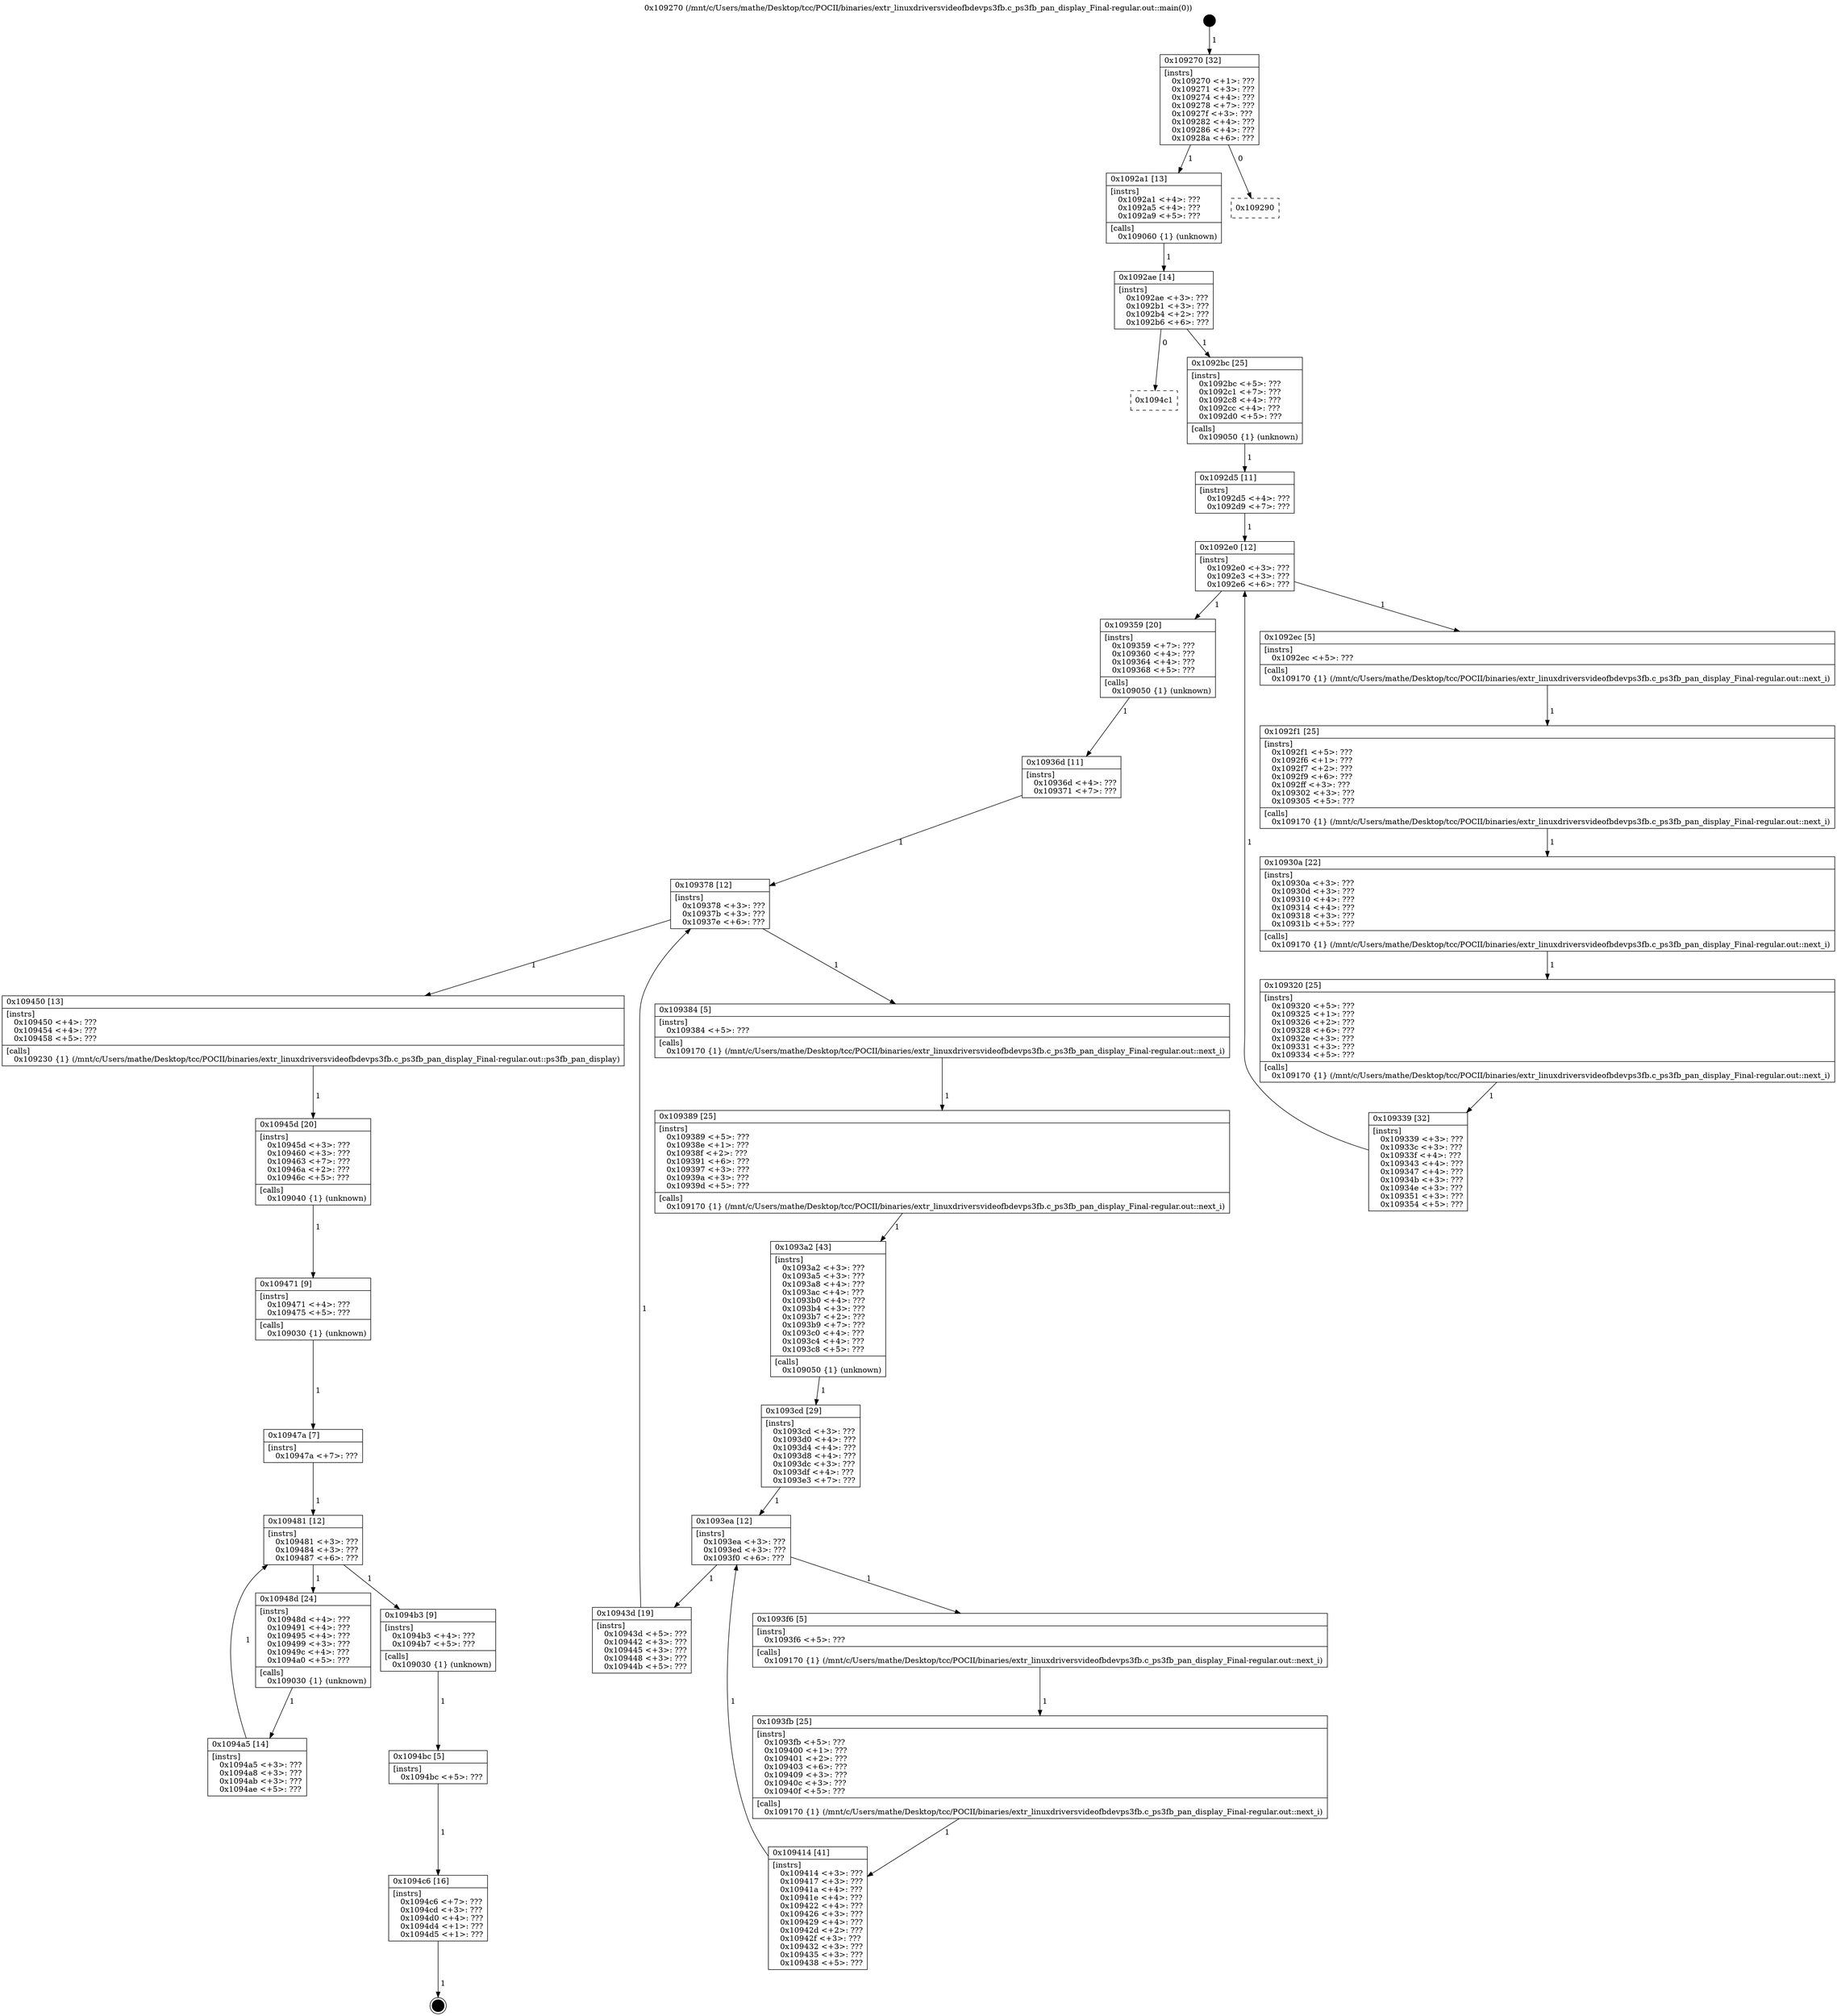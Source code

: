 digraph "0x109270" {
  label = "0x109270 (/mnt/c/Users/mathe/Desktop/tcc/POCII/binaries/extr_linuxdriversvideofbdevps3fb.c_ps3fb_pan_display_Final-regular.out::main(0))"
  labelloc = "t"
  node[shape=record]

  Entry [label="",width=0.3,height=0.3,shape=circle,fillcolor=black,style=filled]
  "0x109270" [label="{
     0x109270 [32]\l
     | [instrs]\l
     &nbsp;&nbsp;0x109270 \<+1\>: ???\l
     &nbsp;&nbsp;0x109271 \<+3\>: ???\l
     &nbsp;&nbsp;0x109274 \<+4\>: ???\l
     &nbsp;&nbsp;0x109278 \<+7\>: ???\l
     &nbsp;&nbsp;0x10927f \<+3\>: ???\l
     &nbsp;&nbsp;0x109282 \<+4\>: ???\l
     &nbsp;&nbsp;0x109286 \<+4\>: ???\l
     &nbsp;&nbsp;0x10928a \<+6\>: ???\l
  }"]
  "0x1092a1" [label="{
     0x1092a1 [13]\l
     | [instrs]\l
     &nbsp;&nbsp;0x1092a1 \<+4\>: ???\l
     &nbsp;&nbsp;0x1092a5 \<+4\>: ???\l
     &nbsp;&nbsp;0x1092a9 \<+5\>: ???\l
     | [calls]\l
     &nbsp;&nbsp;0x109060 \{1\} (unknown)\l
  }"]
  "0x109290" [label="{
     0x109290\l
  }", style=dashed]
  "0x1092ae" [label="{
     0x1092ae [14]\l
     | [instrs]\l
     &nbsp;&nbsp;0x1092ae \<+3\>: ???\l
     &nbsp;&nbsp;0x1092b1 \<+3\>: ???\l
     &nbsp;&nbsp;0x1092b4 \<+2\>: ???\l
     &nbsp;&nbsp;0x1092b6 \<+6\>: ???\l
  }"]
  "0x1094c1" [label="{
     0x1094c1\l
  }", style=dashed]
  "0x1092bc" [label="{
     0x1092bc [25]\l
     | [instrs]\l
     &nbsp;&nbsp;0x1092bc \<+5\>: ???\l
     &nbsp;&nbsp;0x1092c1 \<+7\>: ???\l
     &nbsp;&nbsp;0x1092c8 \<+4\>: ???\l
     &nbsp;&nbsp;0x1092cc \<+4\>: ???\l
     &nbsp;&nbsp;0x1092d0 \<+5\>: ???\l
     | [calls]\l
     &nbsp;&nbsp;0x109050 \{1\} (unknown)\l
  }"]
  Exit [label="",width=0.3,height=0.3,shape=circle,fillcolor=black,style=filled,peripheries=2]
  "0x1092e0" [label="{
     0x1092e0 [12]\l
     | [instrs]\l
     &nbsp;&nbsp;0x1092e0 \<+3\>: ???\l
     &nbsp;&nbsp;0x1092e3 \<+3\>: ???\l
     &nbsp;&nbsp;0x1092e6 \<+6\>: ???\l
  }"]
  "0x109359" [label="{
     0x109359 [20]\l
     | [instrs]\l
     &nbsp;&nbsp;0x109359 \<+7\>: ???\l
     &nbsp;&nbsp;0x109360 \<+4\>: ???\l
     &nbsp;&nbsp;0x109364 \<+4\>: ???\l
     &nbsp;&nbsp;0x109368 \<+5\>: ???\l
     | [calls]\l
     &nbsp;&nbsp;0x109050 \{1\} (unknown)\l
  }"]
  "0x1092ec" [label="{
     0x1092ec [5]\l
     | [instrs]\l
     &nbsp;&nbsp;0x1092ec \<+5\>: ???\l
     | [calls]\l
     &nbsp;&nbsp;0x109170 \{1\} (/mnt/c/Users/mathe/Desktop/tcc/POCII/binaries/extr_linuxdriversvideofbdevps3fb.c_ps3fb_pan_display_Final-regular.out::next_i)\l
  }"]
  "0x1092f1" [label="{
     0x1092f1 [25]\l
     | [instrs]\l
     &nbsp;&nbsp;0x1092f1 \<+5\>: ???\l
     &nbsp;&nbsp;0x1092f6 \<+1\>: ???\l
     &nbsp;&nbsp;0x1092f7 \<+2\>: ???\l
     &nbsp;&nbsp;0x1092f9 \<+6\>: ???\l
     &nbsp;&nbsp;0x1092ff \<+3\>: ???\l
     &nbsp;&nbsp;0x109302 \<+3\>: ???\l
     &nbsp;&nbsp;0x109305 \<+5\>: ???\l
     | [calls]\l
     &nbsp;&nbsp;0x109170 \{1\} (/mnt/c/Users/mathe/Desktop/tcc/POCII/binaries/extr_linuxdriversvideofbdevps3fb.c_ps3fb_pan_display_Final-regular.out::next_i)\l
  }"]
  "0x10930a" [label="{
     0x10930a [22]\l
     | [instrs]\l
     &nbsp;&nbsp;0x10930a \<+3\>: ???\l
     &nbsp;&nbsp;0x10930d \<+3\>: ???\l
     &nbsp;&nbsp;0x109310 \<+4\>: ???\l
     &nbsp;&nbsp;0x109314 \<+4\>: ???\l
     &nbsp;&nbsp;0x109318 \<+3\>: ???\l
     &nbsp;&nbsp;0x10931b \<+5\>: ???\l
     | [calls]\l
     &nbsp;&nbsp;0x109170 \{1\} (/mnt/c/Users/mathe/Desktop/tcc/POCII/binaries/extr_linuxdriversvideofbdevps3fb.c_ps3fb_pan_display_Final-regular.out::next_i)\l
  }"]
  "0x109320" [label="{
     0x109320 [25]\l
     | [instrs]\l
     &nbsp;&nbsp;0x109320 \<+5\>: ???\l
     &nbsp;&nbsp;0x109325 \<+1\>: ???\l
     &nbsp;&nbsp;0x109326 \<+2\>: ???\l
     &nbsp;&nbsp;0x109328 \<+6\>: ???\l
     &nbsp;&nbsp;0x10932e \<+3\>: ???\l
     &nbsp;&nbsp;0x109331 \<+3\>: ???\l
     &nbsp;&nbsp;0x109334 \<+5\>: ???\l
     | [calls]\l
     &nbsp;&nbsp;0x109170 \{1\} (/mnt/c/Users/mathe/Desktop/tcc/POCII/binaries/extr_linuxdriversvideofbdevps3fb.c_ps3fb_pan_display_Final-regular.out::next_i)\l
  }"]
  "0x109339" [label="{
     0x109339 [32]\l
     | [instrs]\l
     &nbsp;&nbsp;0x109339 \<+3\>: ???\l
     &nbsp;&nbsp;0x10933c \<+3\>: ???\l
     &nbsp;&nbsp;0x10933f \<+4\>: ???\l
     &nbsp;&nbsp;0x109343 \<+4\>: ???\l
     &nbsp;&nbsp;0x109347 \<+4\>: ???\l
     &nbsp;&nbsp;0x10934b \<+3\>: ???\l
     &nbsp;&nbsp;0x10934e \<+3\>: ???\l
     &nbsp;&nbsp;0x109351 \<+3\>: ???\l
     &nbsp;&nbsp;0x109354 \<+5\>: ???\l
  }"]
  "0x1092d5" [label="{
     0x1092d5 [11]\l
     | [instrs]\l
     &nbsp;&nbsp;0x1092d5 \<+4\>: ???\l
     &nbsp;&nbsp;0x1092d9 \<+7\>: ???\l
  }"]
  "0x109378" [label="{
     0x109378 [12]\l
     | [instrs]\l
     &nbsp;&nbsp;0x109378 \<+3\>: ???\l
     &nbsp;&nbsp;0x10937b \<+3\>: ???\l
     &nbsp;&nbsp;0x10937e \<+6\>: ???\l
  }"]
  "0x109450" [label="{
     0x109450 [13]\l
     | [instrs]\l
     &nbsp;&nbsp;0x109450 \<+4\>: ???\l
     &nbsp;&nbsp;0x109454 \<+4\>: ???\l
     &nbsp;&nbsp;0x109458 \<+5\>: ???\l
     | [calls]\l
     &nbsp;&nbsp;0x109230 \{1\} (/mnt/c/Users/mathe/Desktop/tcc/POCII/binaries/extr_linuxdriversvideofbdevps3fb.c_ps3fb_pan_display_Final-regular.out::ps3fb_pan_display)\l
  }"]
  "0x109384" [label="{
     0x109384 [5]\l
     | [instrs]\l
     &nbsp;&nbsp;0x109384 \<+5\>: ???\l
     | [calls]\l
     &nbsp;&nbsp;0x109170 \{1\} (/mnt/c/Users/mathe/Desktop/tcc/POCII/binaries/extr_linuxdriversvideofbdevps3fb.c_ps3fb_pan_display_Final-regular.out::next_i)\l
  }"]
  "0x109389" [label="{
     0x109389 [25]\l
     | [instrs]\l
     &nbsp;&nbsp;0x109389 \<+5\>: ???\l
     &nbsp;&nbsp;0x10938e \<+1\>: ???\l
     &nbsp;&nbsp;0x10938f \<+2\>: ???\l
     &nbsp;&nbsp;0x109391 \<+6\>: ???\l
     &nbsp;&nbsp;0x109397 \<+3\>: ???\l
     &nbsp;&nbsp;0x10939a \<+3\>: ???\l
     &nbsp;&nbsp;0x10939d \<+5\>: ???\l
     | [calls]\l
     &nbsp;&nbsp;0x109170 \{1\} (/mnt/c/Users/mathe/Desktop/tcc/POCII/binaries/extr_linuxdriversvideofbdevps3fb.c_ps3fb_pan_display_Final-regular.out::next_i)\l
  }"]
  "0x1093a2" [label="{
     0x1093a2 [43]\l
     | [instrs]\l
     &nbsp;&nbsp;0x1093a2 \<+3\>: ???\l
     &nbsp;&nbsp;0x1093a5 \<+3\>: ???\l
     &nbsp;&nbsp;0x1093a8 \<+4\>: ???\l
     &nbsp;&nbsp;0x1093ac \<+4\>: ???\l
     &nbsp;&nbsp;0x1093b0 \<+4\>: ???\l
     &nbsp;&nbsp;0x1093b4 \<+3\>: ???\l
     &nbsp;&nbsp;0x1093b7 \<+2\>: ???\l
     &nbsp;&nbsp;0x1093b9 \<+7\>: ???\l
     &nbsp;&nbsp;0x1093c0 \<+4\>: ???\l
     &nbsp;&nbsp;0x1093c4 \<+4\>: ???\l
     &nbsp;&nbsp;0x1093c8 \<+5\>: ???\l
     | [calls]\l
     &nbsp;&nbsp;0x109050 \{1\} (unknown)\l
  }"]
  "0x1093ea" [label="{
     0x1093ea [12]\l
     | [instrs]\l
     &nbsp;&nbsp;0x1093ea \<+3\>: ???\l
     &nbsp;&nbsp;0x1093ed \<+3\>: ???\l
     &nbsp;&nbsp;0x1093f0 \<+6\>: ???\l
  }"]
  "0x10943d" [label="{
     0x10943d [19]\l
     | [instrs]\l
     &nbsp;&nbsp;0x10943d \<+5\>: ???\l
     &nbsp;&nbsp;0x109442 \<+3\>: ???\l
     &nbsp;&nbsp;0x109445 \<+3\>: ???\l
     &nbsp;&nbsp;0x109448 \<+3\>: ???\l
     &nbsp;&nbsp;0x10944b \<+5\>: ???\l
  }"]
  "0x1093f6" [label="{
     0x1093f6 [5]\l
     | [instrs]\l
     &nbsp;&nbsp;0x1093f6 \<+5\>: ???\l
     | [calls]\l
     &nbsp;&nbsp;0x109170 \{1\} (/mnt/c/Users/mathe/Desktop/tcc/POCII/binaries/extr_linuxdriversvideofbdevps3fb.c_ps3fb_pan_display_Final-regular.out::next_i)\l
  }"]
  "0x1093fb" [label="{
     0x1093fb [25]\l
     | [instrs]\l
     &nbsp;&nbsp;0x1093fb \<+5\>: ???\l
     &nbsp;&nbsp;0x109400 \<+1\>: ???\l
     &nbsp;&nbsp;0x109401 \<+2\>: ???\l
     &nbsp;&nbsp;0x109403 \<+6\>: ???\l
     &nbsp;&nbsp;0x109409 \<+3\>: ???\l
     &nbsp;&nbsp;0x10940c \<+3\>: ???\l
     &nbsp;&nbsp;0x10940f \<+5\>: ???\l
     | [calls]\l
     &nbsp;&nbsp;0x109170 \{1\} (/mnt/c/Users/mathe/Desktop/tcc/POCII/binaries/extr_linuxdriversvideofbdevps3fb.c_ps3fb_pan_display_Final-regular.out::next_i)\l
  }"]
  "0x109414" [label="{
     0x109414 [41]\l
     | [instrs]\l
     &nbsp;&nbsp;0x109414 \<+3\>: ???\l
     &nbsp;&nbsp;0x109417 \<+3\>: ???\l
     &nbsp;&nbsp;0x10941a \<+4\>: ???\l
     &nbsp;&nbsp;0x10941e \<+4\>: ???\l
     &nbsp;&nbsp;0x109422 \<+4\>: ???\l
     &nbsp;&nbsp;0x109426 \<+3\>: ???\l
     &nbsp;&nbsp;0x109429 \<+4\>: ???\l
     &nbsp;&nbsp;0x10942d \<+2\>: ???\l
     &nbsp;&nbsp;0x10942f \<+3\>: ???\l
     &nbsp;&nbsp;0x109432 \<+3\>: ???\l
     &nbsp;&nbsp;0x109435 \<+3\>: ???\l
     &nbsp;&nbsp;0x109438 \<+5\>: ???\l
  }"]
  "0x1093cd" [label="{
     0x1093cd [29]\l
     | [instrs]\l
     &nbsp;&nbsp;0x1093cd \<+3\>: ???\l
     &nbsp;&nbsp;0x1093d0 \<+4\>: ???\l
     &nbsp;&nbsp;0x1093d4 \<+4\>: ???\l
     &nbsp;&nbsp;0x1093d8 \<+4\>: ???\l
     &nbsp;&nbsp;0x1093dc \<+3\>: ???\l
     &nbsp;&nbsp;0x1093df \<+4\>: ???\l
     &nbsp;&nbsp;0x1093e3 \<+7\>: ???\l
  }"]
  "0x1094c6" [label="{
     0x1094c6 [16]\l
     | [instrs]\l
     &nbsp;&nbsp;0x1094c6 \<+7\>: ???\l
     &nbsp;&nbsp;0x1094cd \<+3\>: ???\l
     &nbsp;&nbsp;0x1094d0 \<+4\>: ???\l
     &nbsp;&nbsp;0x1094d4 \<+1\>: ???\l
     &nbsp;&nbsp;0x1094d5 \<+1\>: ???\l
  }"]
  "0x10936d" [label="{
     0x10936d [11]\l
     | [instrs]\l
     &nbsp;&nbsp;0x10936d \<+4\>: ???\l
     &nbsp;&nbsp;0x109371 \<+7\>: ???\l
  }"]
  "0x10945d" [label="{
     0x10945d [20]\l
     | [instrs]\l
     &nbsp;&nbsp;0x10945d \<+3\>: ???\l
     &nbsp;&nbsp;0x109460 \<+3\>: ???\l
     &nbsp;&nbsp;0x109463 \<+7\>: ???\l
     &nbsp;&nbsp;0x10946a \<+2\>: ???\l
     &nbsp;&nbsp;0x10946c \<+5\>: ???\l
     | [calls]\l
     &nbsp;&nbsp;0x109040 \{1\} (unknown)\l
  }"]
  "0x109471" [label="{
     0x109471 [9]\l
     | [instrs]\l
     &nbsp;&nbsp;0x109471 \<+4\>: ???\l
     &nbsp;&nbsp;0x109475 \<+5\>: ???\l
     | [calls]\l
     &nbsp;&nbsp;0x109030 \{1\} (unknown)\l
  }"]
  "0x109481" [label="{
     0x109481 [12]\l
     | [instrs]\l
     &nbsp;&nbsp;0x109481 \<+3\>: ???\l
     &nbsp;&nbsp;0x109484 \<+3\>: ???\l
     &nbsp;&nbsp;0x109487 \<+6\>: ???\l
  }"]
  "0x1094b3" [label="{
     0x1094b3 [9]\l
     | [instrs]\l
     &nbsp;&nbsp;0x1094b3 \<+4\>: ???\l
     &nbsp;&nbsp;0x1094b7 \<+5\>: ???\l
     | [calls]\l
     &nbsp;&nbsp;0x109030 \{1\} (unknown)\l
  }"]
  "0x10948d" [label="{
     0x10948d [24]\l
     | [instrs]\l
     &nbsp;&nbsp;0x10948d \<+4\>: ???\l
     &nbsp;&nbsp;0x109491 \<+4\>: ???\l
     &nbsp;&nbsp;0x109495 \<+4\>: ???\l
     &nbsp;&nbsp;0x109499 \<+3\>: ???\l
     &nbsp;&nbsp;0x10949c \<+4\>: ???\l
     &nbsp;&nbsp;0x1094a0 \<+5\>: ???\l
     | [calls]\l
     &nbsp;&nbsp;0x109030 \{1\} (unknown)\l
  }"]
  "0x1094a5" [label="{
     0x1094a5 [14]\l
     | [instrs]\l
     &nbsp;&nbsp;0x1094a5 \<+3\>: ???\l
     &nbsp;&nbsp;0x1094a8 \<+3\>: ???\l
     &nbsp;&nbsp;0x1094ab \<+3\>: ???\l
     &nbsp;&nbsp;0x1094ae \<+5\>: ???\l
  }"]
  "0x10947a" [label="{
     0x10947a [7]\l
     | [instrs]\l
     &nbsp;&nbsp;0x10947a \<+7\>: ???\l
  }"]
  "0x1094bc" [label="{
     0x1094bc [5]\l
     | [instrs]\l
     &nbsp;&nbsp;0x1094bc \<+5\>: ???\l
  }"]
  Entry -> "0x109270" [label=" 1"]
  "0x109270" -> "0x1092a1" [label=" 1"]
  "0x109270" -> "0x109290" [label=" 0"]
  "0x1092a1" -> "0x1092ae" [label=" 1"]
  "0x1092ae" -> "0x1094c1" [label=" 0"]
  "0x1092ae" -> "0x1092bc" [label=" 1"]
  "0x1094c6" -> Exit [label=" 1"]
  "0x1092bc" -> "0x1092d5" [label=" 1"]
  "0x1092e0" -> "0x109359" [label=" 1"]
  "0x1092e0" -> "0x1092ec" [label=" 1"]
  "0x1092ec" -> "0x1092f1" [label=" 1"]
  "0x1092f1" -> "0x10930a" [label=" 1"]
  "0x10930a" -> "0x109320" [label=" 1"]
  "0x109320" -> "0x109339" [label=" 1"]
  "0x1092d5" -> "0x1092e0" [label=" 1"]
  "0x109339" -> "0x1092e0" [label=" 1"]
  "0x109359" -> "0x10936d" [label=" 1"]
  "0x109378" -> "0x109450" [label=" 1"]
  "0x109378" -> "0x109384" [label=" 1"]
  "0x109384" -> "0x109389" [label=" 1"]
  "0x109389" -> "0x1093a2" [label=" 1"]
  "0x1093a2" -> "0x1093cd" [label=" 1"]
  "0x1093ea" -> "0x10943d" [label=" 1"]
  "0x1093ea" -> "0x1093f6" [label=" 1"]
  "0x1093f6" -> "0x1093fb" [label=" 1"]
  "0x1093fb" -> "0x109414" [label=" 1"]
  "0x1093cd" -> "0x1093ea" [label=" 1"]
  "0x109414" -> "0x1093ea" [label=" 1"]
  "0x1094bc" -> "0x1094c6" [label=" 1"]
  "0x10936d" -> "0x109378" [label=" 1"]
  "0x10943d" -> "0x109378" [label=" 1"]
  "0x109450" -> "0x10945d" [label=" 1"]
  "0x10945d" -> "0x109471" [label=" 1"]
  "0x109471" -> "0x10947a" [label=" 1"]
  "0x109481" -> "0x1094b3" [label=" 1"]
  "0x109481" -> "0x10948d" [label=" 1"]
  "0x10948d" -> "0x1094a5" [label=" 1"]
  "0x10947a" -> "0x109481" [label=" 1"]
  "0x1094a5" -> "0x109481" [label=" 1"]
  "0x1094b3" -> "0x1094bc" [label=" 1"]
}
